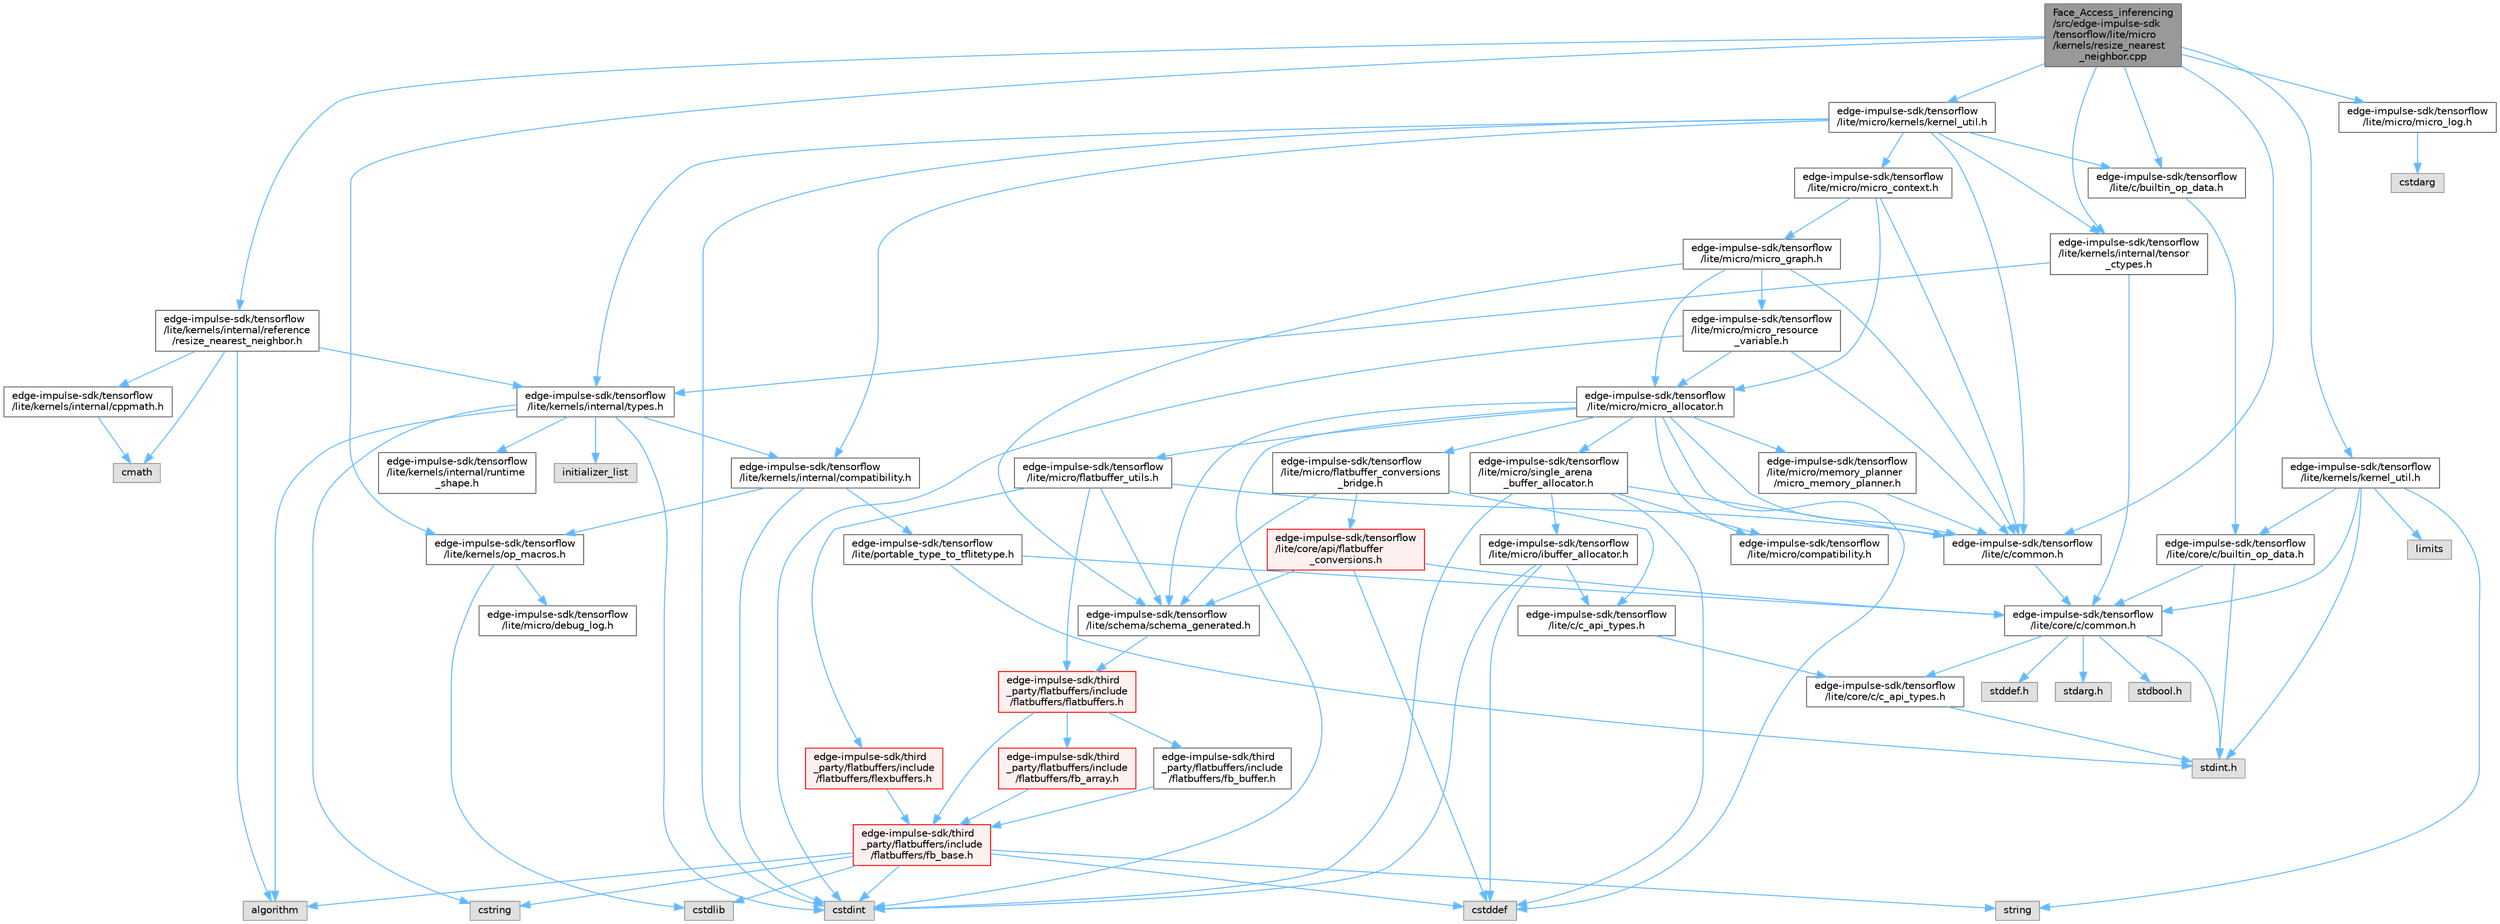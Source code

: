 digraph "Face_Access_inferencing/src/edge-impulse-sdk/tensorflow/lite/micro/kernels/resize_nearest_neighbor.cpp"
{
 // LATEX_PDF_SIZE
  bgcolor="transparent";
  edge [fontname=Helvetica,fontsize=10,labelfontname=Helvetica,labelfontsize=10];
  node [fontname=Helvetica,fontsize=10,shape=box,height=0.2,width=0.4];
  Node1 [id="Node000001",label="Face_Access_inferencing\l/src/edge-impulse-sdk\l/tensorflow/lite/micro\l/kernels/resize_nearest\l_neighbor.cpp",height=0.2,width=0.4,color="gray40", fillcolor="grey60", style="filled", fontcolor="black",tooltip=" "];
  Node1 -> Node2 [id="edge104_Node000001_Node000002",color="steelblue1",style="solid",tooltip=" "];
  Node2 [id="Node000002",label="edge-impulse-sdk/tensorflow\l/lite/kernels/internal/reference\l/resize_nearest_neighbor.h",height=0.2,width=0.4,color="grey40", fillcolor="white", style="filled",URL="$_face___access__inferencing_2src_2edge-impulse-sdk_2tensorflow_2lite_2kernels_2internal_2referen6066a1780b712b06941fbd7d0fb60333.html",tooltip=" "];
  Node2 -> Node3 [id="edge105_Node000002_Node000003",color="steelblue1",style="solid",tooltip=" "];
  Node3 [id="Node000003",label="algorithm",height=0.2,width=0.4,color="grey60", fillcolor="#E0E0E0", style="filled",tooltip=" "];
  Node2 -> Node4 [id="edge106_Node000002_Node000004",color="steelblue1",style="solid",tooltip=" "];
  Node4 [id="Node000004",label="cmath",height=0.2,width=0.4,color="grey60", fillcolor="#E0E0E0", style="filled",tooltip=" "];
  Node2 -> Node5 [id="edge107_Node000002_Node000005",color="steelblue1",style="solid",tooltip=" "];
  Node5 [id="Node000005",label="edge-impulse-sdk/tensorflow\l/lite/kernels/internal/cppmath.h",height=0.2,width=0.4,color="grey40", fillcolor="white", style="filled",URL="$_face___access__inferencing_2src_2edge-impulse-sdk_2tensorflow_2lite_2kernels_2internal_2cppmath_8h.html",tooltip=" "];
  Node5 -> Node4 [id="edge108_Node000005_Node000004",color="steelblue1",style="solid",tooltip=" "];
  Node2 -> Node6 [id="edge109_Node000002_Node000006",color="steelblue1",style="solid",tooltip=" "];
  Node6 [id="Node000006",label="edge-impulse-sdk/tensorflow\l/lite/kernels/internal/types.h",height=0.2,width=0.4,color="grey40", fillcolor="white", style="filled",URL="$_face___access__inferencing_2src_2edge-impulse-sdk_2tensorflow_2lite_2kernels_2internal_2types_8h.html",tooltip=" "];
  Node6 -> Node3 [id="edge110_Node000006_Node000003",color="steelblue1",style="solid",tooltip=" "];
  Node6 -> Node7 [id="edge111_Node000006_Node000007",color="steelblue1",style="solid",tooltip=" "];
  Node7 [id="Node000007",label="cstdint",height=0.2,width=0.4,color="grey60", fillcolor="#E0E0E0", style="filled",tooltip=" "];
  Node6 -> Node8 [id="edge112_Node000006_Node000008",color="steelblue1",style="solid",tooltip=" "];
  Node8 [id="Node000008",label="cstring",height=0.2,width=0.4,color="grey60", fillcolor="#E0E0E0", style="filled",tooltip=" "];
  Node6 -> Node9 [id="edge113_Node000006_Node000009",color="steelblue1",style="solid",tooltip=" "];
  Node9 [id="Node000009",label="initializer_list",height=0.2,width=0.4,color="grey60", fillcolor="#E0E0E0", style="filled",tooltip=" "];
  Node6 -> Node10 [id="edge114_Node000006_Node000010",color="steelblue1",style="solid",tooltip=" "];
  Node10 [id="Node000010",label="edge-impulse-sdk/tensorflow\l/lite/kernels/internal/compatibility.h",height=0.2,width=0.4,color="grey40", fillcolor="white", style="filled",URL="$_face___access__inferencing_2src_2edge-impulse-sdk_2tensorflow_2lite_2kernels_2internal_2compatibility_8h.html",tooltip=" "];
  Node10 -> Node7 [id="edge115_Node000010_Node000007",color="steelblue1",style="solid",tooltip=" "];
  Node10 -> Node11 [id="edge116_Node000010_Node000011",color="steelblue1",style="solid",tooltip=" "];
  Node11 [id="Node000011",label="edge-impulse-sdk/tensorflow\l/lite/portable_type_to_tflitetype.h",height=0.2,width=0.4,color="grey40", fillcolor="white", style="filled",URL="$_face___access__inferencing_2src_2edge-impulse-sdk_2tensorflow_2lite_2portable__type__to__tflitetype_8h.html",tooltip=" "];
  Node11 -> Node12 [id="edge117_Node000011_Node000012",color="steelblue1",style="solid",tooltip=" "];
  Node12 [id="Node000012",label="stdint.h",height=0.2,width=0.4,color="grey60", fillcolor="#E0E0E0", style="filled",tooltip=" "];
  Node11 -> Node13 [id="edge118_Node000011_Node000013",color="steelblue1",style="solid",tooltip=" "];
  Node13 [id="Node000013",label="edge-impulse-sdk/tensorflow\l/lite/core/c/common.h",height=0.2,width=0.4,color="grey40", fillcolor="white", style="filled",URL="$_face___access__inferencing_2src_2edge-impulse-sdk_2tensorflow_2lite_2core_2c_2common_8h.html",tooltip=" "];
  Node13 -> Node14 [id="edge119_Node000013_Node000014",color="steelblue1",style="solid",tooltip=" "];
  Node14 [id="Node000014",label="stdarg.h",height=0.2,width=0.4,color="grey60", fillcolor="#E0E0E0", style="filled",tooltip=" "];
  Node13 -> Node15 [id="edge120_Node000013_Node000015",color="steelblue1",style="solid",tooltip=" "];
  Node15 [id="Node000015",label="stdbool.h",height=0.2,width=0.4,color="grey60", fillcolor="#E0E0E0", style="filled",tooltip=" "];
  Node13 -> Node16 [id="edge121_Node000013_Node000016",color="steelblue1",style="solid",tooltip=" "];
  Node16 [id="Node000016",label="stddef.h",height=0.2,width=0.4,color="grey60", fillcolor="#E0E0E0", style="filled",tooltip=" "];
  Node13 -> Node12 [id="edge122_Node000013_Node000012",color="steelblue1",style="solid",tooltip=" "];
  Node13 -> Node17 [id="edge123_Node000013_Node000017",color="steelblue1",style="solid",tooltip=" "];
  Node17 [id="Node000017",label="edge-impulse-sdk/tensorflow\l/lite/core/c/c_api_types.h",height=0.2,width=0.4,color="grey40", fillcolor="white", style="filled",URL="$_face___access__inferencing_2src_2edge-impulse-sdk_2tensorflow_2lite_2core_2c_2c__api__types_8h.html",tooltip=" "];
  Node17 -> Node12 [id="edge124_Node000017_Node000012",color="steelblue1",style="solid",tooltip=" "];
  Node10 -> Node18 [id="edge125_Node000010_Node000018",color="steelblue1",style="solid",tooltip=" "];
  Node18 [id="Node000018",label="edge-impulse-sdk/tensorflow\l/lite/kernels/op_macros.h",height=0.2,width=0.4,color="grey40", fillcolor="white", style="filled",URL="$_face___access__inferencing_2src_2edge-impulse-sdk_2tensorflow_2lite_2kernels_2op__macros_8h.html",tooltip=" "];
  Node18 -> Node19 [id="edge126_Node000018_Node000019",color="steelblue1",style="solid",tooltip=" "];
  Node19 [id="Node000019",label="edge-impulse-sdk/tensorflow\l/lite/micro/debug_log.h",height=0.2,width=0.4,color="grey40", fillcolor="white", style="filled",URL="$_face___access__inferencing_2src_2edge-impulse-sdk_2tensorflow_2lite_2micro_2debug__log_8h.html",tooltip=" "];
  Node18 -> Node20 [id="edge127_Node000018_Node000020",color="steelblue1",style="solid",tooltip=" "];
  Node20 [id="Node000020",label="cstdlib",height=0.2,width=0.4,color="grey60", fillcolor="#E0E0E0", style="filled",tooltip=" "];
  Node6 -> Node21 [id="edge128_Node000006_Node000021",color="steelblue1",style="solid",tooltip=" "];
  Node21 [id="Node000021",label="edge-impulse-sdk/tensorflow\l/lite/kernels/internal/runtime\l_shape.h",height=0.2,width=0.4,color="grey40", fillcolor="white", style="filled",URL="$_face___access__inferencing_2src_2edge-impulse-sdk_2tensorflow_2lite_2kernels_2internal_2runtime__shape_8h.html",tooltip=" "];
  Node1 -> Node22 [id="edge129_Node000001_Node000022",color="steelblue1",style="solid",tooltip=" "];
  Node22 [id="Node000022",label="edge-impulse-sdk/tensorflow\l/lite/c/builtin_op_data.h",height=0.2,width=0.4,color="grey40", fillcolor="white", style="filled",URL="$_face___access__inferencing_2src_2edge-impulse-sdk_2tensorflow_2lite_2c_2builtin__op__data_8h.html",tooltip=" "];
  Node22 -> Node23 [id="edge130_Node000022_Node000023",color="steelblue1",style="solid",tooltip=" "];
  Node23 [id="Node000023",label="edge-impulse-sdk/tensorflow\l/lite/core/c/builtin_op_data.h",height=0.2,width=0.4,color="grey40", fillcolor="white", style="filled",URL="$_face___access__inferencing_2src_2edge-impulse-sdk_2tensorflow_2lite_2core_2c_2builtin__op__data_8h.html",tooltip=" "];
  Node23 -> Node12 [id="edge131_Node000023_Node000012",color="steelblue1",style="solid",tooltip=" "];
  Node23 -> Node13 [id="edge132_Node000023_Node000013",color="steelblue1",style="solid",tooltip=" "];
  Node1 -> Node24 [id="edge133_Node000001_Node000024",color="steelblue1",style="solid",tooltip=" "];
  Node24 [id="Node000024",label="edge-impulse-sdk/tensorflow\l/lite/c/common.h",height=0.2,width=0.4,color="grey40", fillcolor="white", style="filled",URL="$_face___access__inferencing_2src_2edge-impulse-sdk_2tensorflow_2lite_2c_2common_8h.html",tooltip=" "];
  Node24 -> Node13 [id="edge134_Node000024_Node000013",color="steelblue1",style="solid",tooltip=" "];
  Node1 -> Node25 [id="edge135_Node000001_Node000025",color="steelblue1",style="solid",tooltip=" "];
  Node25 [id="Node000025",label="edge-impulse-sdk/tensorflow\l/lite/kernels/internal/tensor\l_ctypes.h",height=0.2,width=0.4,color="grey40", fillcolor="white", style="filled",URL="$_face___access__inferencing_2src_2edge-impulse-sdk_2tensorflow_2lite_2kernels_2internal_2tensor__ctypes_8h.html",tooltip=" "];
  Node25 -> Node13 [id="edge136_Node000025_Node000013",color="steelblue1",style="solid",tooltip=" "];
  Node25 -> Node6 [id="edge137_Node000025_Node000006",color="steelblue1",style="solid",tooltip=" "];
  Node1 -> Node26 [id="edge138_Node000001_Node000026",color="steelblue1",style="solid",tooltip=" "];
  Node26 [id="Node000026",label="edge-impulse-sdk/tensorflow\l/lite/kernels/kernel_util.h",height=0.2,width=0.4,color="grey40", fillcolor="white", style="filled",URL="$_face___access__inferencing_2src_2edge-impulse-sdk_2tensorflow_2lite_2kernels_2kernel__util_8h.html",tooltip=" "];
  Node26 -> Node12 [id="edge139_Node000026_Node000012",color="steelblue1",style="solid",tooltip=" "];
  Node26 -> Node27 [id="edge140_Node000026_Node000027",color="steelblue1",style="solid",tooltip=" "];
  Node27 [id="Node000027",label="limits",height=0.2,width=0.4,color="grey60", fillcolor="#E0E0E0", style="filled",tooltip=" "];
  Node26 -> Node28 [id="edge141_Node000026_Node000028",color="steelblue1",style="solid",tooltip=" "];
  Node28 [id="Node000028",label="string",height=0.2,width=0.4,color="grey60", fillcolor="#E0E0E0", style="filled",tooltip=" "];
  Node26 -> Node23 [id="edge142_Node000026_Node000023",color="steelblue1",style="solid",tooltip=" "];
  Node26 -> Node13 [id="edge143_Node000026_Node000013",color="steelblue1",style="solid",tooltip=" "];
  Node1 -> Node18 [id="edge144_Node000001_Node000018",color="steelblue1",style="solid",tooltip=" "];
  Node1 -> Node29 [id="edge145_Node000001_Node000029",color="steelblue1",style="solid",tooltip=" "];
  Node29 [id="Node000029",label="edge-impulse-sdk/tensorflow\l/lite/micro/kernels/kernel_util.h",height=0.2,width=0.4,color="grey40", fillcolor="white", style="filled",URL="$_face___access__inferencing_2src_2edge-impulse-sdk_2tensorflow_2lite_2micro_2kernels_2kernel__util_8h.html",tooltip=" "];
  Node29 -> Node7 [id="edge146_Node000029_Node000007",color="steelblue1",style="solid",tooltip=" "];
  Node29 -> Node22 [id="edge147_Node000029_Node000022",color="steelblue1",style="solid",tooltip=" "];
  Node29 -> Node24 [id="edge148_Node000029_Node000024",color="steelblue1",style="solid",tooltip=" "];
  Node29 -> Node10 [id="edge149_Node000029_Node000010",color="steelblue1",style="solid",tooltip=" "];
  Node29 -> Node25 [id="edge150_Node000029_Node000025",color="steelblue1",style="solid",tooltip=" "];
  Node29 -> Node6 [id="edge151_Node000029_Node000006",color="steelblue1",style="solid",tooltip=" "];
  Node29 -> Node30 [id="edge152_Node000029_Node000030",color="steelblue1",style="solid",tooltip=" "];
  Node30 [id="Node000030",label="edge-impulse-sdk/tensorflow\l/lite/micro/micro_context.h",height=0.2,width=0.4,color="grey40", fillcolor="white", style="filled",URL="$_face___access__inferencing_2src_2edge-impulse-sdk_2tensorflow_2lite_2micro_2micro__context_8h.html",tooltip=" "];
  Node30 -> Node24 [id="edge153_Node000030_Node000024",color="steelblue1",style="solid",tooltip=" "];
  Node30 -> Node31 [id="edge154_Node000030_Node000031",color="steelblue1",style="solid",tooltip=" "];
  Node31 [id="Node000031",label="edge-impulse-sdk/tensorflow\l/lite/micro/micro_allocator.h",height=0.2,width=0.4,color="grey40", fillcolor="white", style="filled",URL="$_face___access__inferencing_2src_2edge-impulse-sdk_2tensorflow_2lite_2micro_2micro__allocator_8h.html",tooltip=" "];
  Node31 -> Node32 [id="edge155_Node000031_Node000032",color="steelblue1",style="solid",tooltip=" "];
  Node32 [id="Node000032",label="cstddef",height=0.2,width=0.4,color="grey60", fillcolor="#E0E0E0", style="filled",tooltip=" "];
  Node31 -> Node7 [id="edge156_Node000031_Node000007",color="steelblue1",style="solid",tooltip=" "];
  Node31 -> Node24 [id="edge157_Node000031_Node000024",color="steelblue1",style="solid",tooltip=" "];
  Node31 -> Node33 [id="edge158_Node000031_Node000033",color="steelblue1",style="solid",tooltip=" "];
  Node33 [id="Node000033",label="edge-impulse-sdk/tensorflow\l/lite/micro/single_arena\l_buffer_allocator.h",height=0.2,width=0.4,color="grey40", fillcolor="white", style="filled",URL="$_face___access__inferencing_2src_2edge-impulse-sdk_2tensorflow_2lite_2micro_2single__arena__buffer__allocator_8h.html",tooltip=" "];
  Node33 -> Node32 [id="edge159_Node000033_Node000032",color="steelblue1",style="solid",tooltip=" "];
  Node33 -> Node7 [id="edge160_Node000033_Node000007",color="steelblue1",style="solid",tooltip=" "];
  Node33 -> Node24 [id="edge161_Node000033_Node000024",color="steelblue1",style="solid",tooltip=" "];
  Node33 -> Node34 [id="edge162_Node000033_Node000034",color="steelblue1",style="solid",tooltip=" "];
  Node34 [id="Node000034",label="edge-impulse-sdk/tensorflow\l/lite/micro/ibuffer_allocator.h",height=0.2,width=0.4,color="grey40", fillcolor="white", style="filled",URL="$_face___access__inferencing_2src_2edge-impulse-sdk_2tensorflow_2lite_2micro_2ibuffer__allocator_8h.html",tooltip=" "];
  Node34 -> Node32 [id="edge163_Node000034_Node000032",color="steelblue1",style="solid",tooltip=" "];
  Node34 -> Node7 [id="edge164_Node000034_Node000007",color="steelblue1",style="solid",tooltip=" "];
  Node34 -> Node35 [id="edge165_Node000034_Node000035",color="steelblue1",style="solid",tooltip=" "];
  Node35 [id="Node000035",label="edge-impulse-sdk/tensorflow\l/lite/c/c_api_types.h",height=0.2,width=0.4,color="grey40", fillcolor="white", style="filled",URL="$_face___access__inferencing_2src_2edge-impulse-sdk_2tensorflow_2lite_2c_2c__api__types_8h.html",tooltip=" "];
  Node35 -> Node17 [id="edge166_Node000035_Node000017",color="steelblue1",style="solid",tooltip=" "];
  Node33 -> Node36 [id="edge167_Node000033_Node000036",color="steelblue1",style="solid",tooltip=" "];
  Node36 [id="Node000036",label="edge-impulse-sdk/tensorflow\l/lite/micro/compatibility.h",height=0.2,width=0.4,color="grey40", fillcolor="white", style="filled",URL="$_face___access__inferencing_2src_2edge-impulse-sdk_2tensorflow_2lite_2micro_2compatibility_8h.html",tooltip=" "];
  Node31 -> Node36 [id="edge168_Node000031_Node000036",color="steelblue1",style="solid",tooltip=" "];
  Node31 -> Node37 [id="edge169_Node000031_Node000037",color="steelblue1",style="solid",tooltip=" "];
  Node37 [id="Node000037",label="edge-impulse-sdk/tensorflow\l/lite/micro/flatbuffer_utils.h",height=0.2,width=0.4,color="grey40", fillcolor="white", style="filled",URL="$_face___access__inferencing_2src_2edge-impulse-sdk_2tensorflow_2lite_2micro_2flatbuffer__utils_8h.html",tooltip=" "];
  Node37 -> Node38 [id="edge170_Node000037_Node000038",color="steelblue1",style="solid",tooltip=" "];
  Node38 [id="Node000038",label="edge-impulse-sdk/third\l_party/flatbuffers/include\l/flatbuffers/flatbuffers.h",height=0.2,width=0.4,color="red", fillcolor="#FFF0F0", style="filled",URL="$_face___access__inferencing_2src_2edge-impulse-sdk_2third__party_2flatbuffers_2include_2flatbuffers_2flatbuffers_8h.html",tooltip=" "];
  Node38 -> Node39 [id="edge171_Node000038_Node000039",color="steelblue1",style="solid",tooltip=" "];
  Node39 [id="Node000039",label="edge-impulse-sdk/third\l_party/flatbuffers/include\l/flatbuffers/fb_array.h",height=0.2,width=0.4,color="red", fillcolor="#FFF0F0", style="filled",URL="$fb__array_8h.html",tooltip=" "];
  Node39 -> Node40 [id="edge172_Node000039_Node000040",color="steelblue1",style="solid",tooltip=" "];
  Node40 [id="Node000040",label="edge-impulse-sdk/third\l_party/flatbuffers/include\l/flatbuffers/fb_base.h",height=0.2,width=0.4,color="red", fillcolor="#FFF0F0", style="filled",URL="$fb__base_8h.html",tooltip=" "];
  Node40 -> Node7 [id="edge173_Node000040_Node000007",color="steelblue1",style="solid",tooltip=" "];
  Node40 -> Node32 [id="edge174_Node000040_Node000032",color="steelblue1",style="solid",tooltip=" "];
  Node40 -> Node20 [id="edge175_Node000040_Node000020",color="steelblue1",style="solid",tooltip=" "];
  Node40 -> Node8 [id="edge176_Node000040_Node000008",color="steelblue1",style="solid",tooltip=" "];
  Node40 -> Node28 [id="edge177_Node000040_Node000028",color="steelblue1",style="solid",tooltip=" "];
  Node40 -> Node3 [id="edge178_Node000040_Node000003",color="steelblue1",style="solid",tooltip=" "];
  Node38 -> Node40 [id="edge179_Node000038_Node000040",color="steelblue1",style="solid",tooltip=" "];
  Node38 -> Node50 [id="edge180_Node000038_Node000050",color="steelblue1",style="solid",tooltip=" "];
  Node50 [id="Node000050",label="edge-impulse-sdk/third\l_party/flatbuffers/include\l/flatbuffers/fb_buffer.h",height=0.2,width=0.4,color="grey40", fillcolor="white", style="filled",URL="$fb__buffer_8h.html",tooltip=" "];
  Node50 -> Node40 [id="edge181_Node000050_Node000040",color="steelblue1",style="solid",tooltip=" "];
  Node37 -> Node62 [id="edge182_Node000037_Node000062",color="steelblue1",style="solid",tooltip=" "];
  Node62 [id="Node000062",label="edge-impulse-sdk/third\l_party/flatbuffers/include\l/flatbuffers/flexbuffers.h",height=0.2,width=0.4,color="red", fillcolor="#FFF0F0", style="filled",URL="$_face___access__inferencing_2src_2edge-impulse-sdk_2third__party_2flatbuffers_2include_2flatbuffers_2flexbuffers_8h.html",tooltip=" "];
  Node62 -> Node40 [id="edge183_Node000062_Node000040",color="steelblue1",style="solid",tooltip=" "];
  Node37 -> Node24 [id="edge184_Node000037_Node000024",color="steelblue1",style="solid",tooltip=" "];
  Node37 -> Node69 [id="edge185_Node000037_Node000069",color="steelblue1",style="solid",tooltip=" "];
  Node69 [id="Node000069",label="edge-impulse-sdk/tensorflow\l/lite/schema/schema_generated.h",height=0.2,width=0.4,color="grey40", fillcolor="white", style="filled",URL="$_face___access__inferencing_2src_2edge-impulse-sdk_2tensorflow_2lite_2schema_2schema__generated_8h.html",tooltip=" "];
  Node69 -> Node38 [id="edge186_Node000069_Node000038",color="steelblue1",style="solid",tooltip=" "];
  Node31 -> Node70 [id="edge187_Node000031_Node000070",color="steelblue1",style="solid",tooltip=" "];
  Node70 [id="Node000070",label="edge-impulse-sdk/tensorflow\l/lite/micro/memory_planner\l/micro_memory_planner.h",height=0.2,width=0.4,color="grey40", fillcolor="white", style="filled",URL="$_face___access__inferencing_2src_2edge-impulse-sdk_2tensorflow_2lite_2micro_2memory__planner_2micro__memory__planner_8h.html",tooltip=" "];
  Node70 -> Node24 [id="edge188_Node000070_Node000024",color="steelblue1",style="solid",tooltip=" "];
  Node31 -> Node71 [id="edge189_Node000031_Node000071",color="steelblue1",style="solid",tooltip=" "];
  Node71 [id="Node000071",label="edge-impulse-sdk/tensorflow\l/lite/micro/flatbuffer_conversions\l_bridge.h",height=0.2,width=0.4,color="grey40", fillcolor="white", style="filled",URL="$_face___access__inferencing_2src_2edge-impulse-sdk_2tensorflow_2lite_2micro_2flatbuffer__conversions__bridge_8h.html",tooltip=" "];
  Node71 -> Node35 [id="edge190_Node000071_Node000035",color="steelblue1",style="solid",tooltip=" "];
  Node71 -> Node72 [id="edge191_Node000071_Node000072",color="steelblue1",style="solid",tooltip=" "];
  Node72 [id="Node000072",label="edge-impulse-sdk/tensorflow\l/lite/core/api/flatbuffer\l_conversions.h",height=0.2,width=0.4,color="red", fillcolor="#FFF0F0", style="filled",URL="$_face___access__inferencing_2src_2edge-impulse-sdk_2tensorflow_2lite_2core_2api_2flatbuffer__conversions_8h.html",tooltip=" "];
  Node72 -> Node32 [id="edge192_Node000072_Node000032",color="steelblue1",style="solid",tooltip=" "];
  Node72 -> Node13 [id="edge193_Node000072_Node000013",color="steelblue1",style="solid",tooltip=" "];
  Node72 -> Node69 [id="edge194_Node000072_Node000069",color="steelblue1",style="solid",tooltip=" "];
  Node71 -> Node69 [id="edge195_Node000071_Node000069",color="steelblue1",style="solid",tooltip=" "];
  Node31 -> Node69 [id="edge196_Node000031_Node000069",color="steelblue1",style="solid",tooltip=" "];
  Node30 -> Node76 [id="edge197_Node000030_Node000076",color="steelblue1",style="solid",tooltip=" "];
  Node76 [id="Node000076",label="edge-impulse-sdk/tensorflow\l/lite/micro/micro_graph.h",height=0.2,width=0.4,color="grey40", fillcolor="white", style="filled",URL="$_face___access__inferencing_2src_2edge-impulse-sdk_2tensorflow_2lite_2micro_2micro__graph_8h.html",tooltip=" "];
  Node76 -> Node24 [id="edge198_Node000076_Node000024",color="steelblue1",style="solid",tooltip=" "];
  Node76 -> Node31 [id="edge199_Node000076_Node000031",color="steelblue1",style="solid",tooltip=" "];
  Node76 -> Node77 [id="edge200_Node000076_Node000077",color="steelblue1",style="solid",tooltip=" "];
  Node77 [id="Node000077",label="edge-impulse-sdk/tensorflow\l/lite/micro/micro_resource\l_variable.h",height=0.2,width=0.4,color="grey40", fillcolor="white", style="filled",URL="$_face___access__inferencing_2src_2edge-impulse-sdk_2tensorflow_2lite_2micro_2micro__resource__variable_8h.html",tooltip=" "];
  Node77 -> Node7 [id="edge201_Node000077_Node000007",color="steelblue1",style="solid",tooltip=" "];
  Node77 -> Node24 [id="edge202_Node000077_Node000024",color="steelblue1",style="solid",tooltip=" "];
  Node77 -> Node31 [id="edge203_Node000077_Node000031",color="steelblue1",style="solid",tooltip=" "];
  Node76 -> Node69 [id="edge204_Node000076_Node000069",color="steelblue1",style="solid",tooltip=" "];
  Node1 -> Node78 [id="edge205_Node000001_Node000078",color="steelblue1",style="solid",tooltip=" "];
  Node78 [id="Node000078",label="edge-impulse-sdk/tensorflow\l/lite/micro/micro_log.h",height=0.2,width=0.4,color="grey40", fillcolor="white", style="filled",URL="$_face___access__inferencing_2src_2edge-impulse-sdk_2tensorflow_2lite_2micro_2micro__log_8h.html",tooltip=" "];
  Node78 -> Node75 [id="edge206_Node000078_Node000075",color="steelblue1",style="solid",tooltip=" "];
  Node75 [id="Node000075",label="cstdarg",height=0.2,width=0.4,color="grey60", fillcolor="#E0E0E0", style="filled",tooltip=" "];
}
